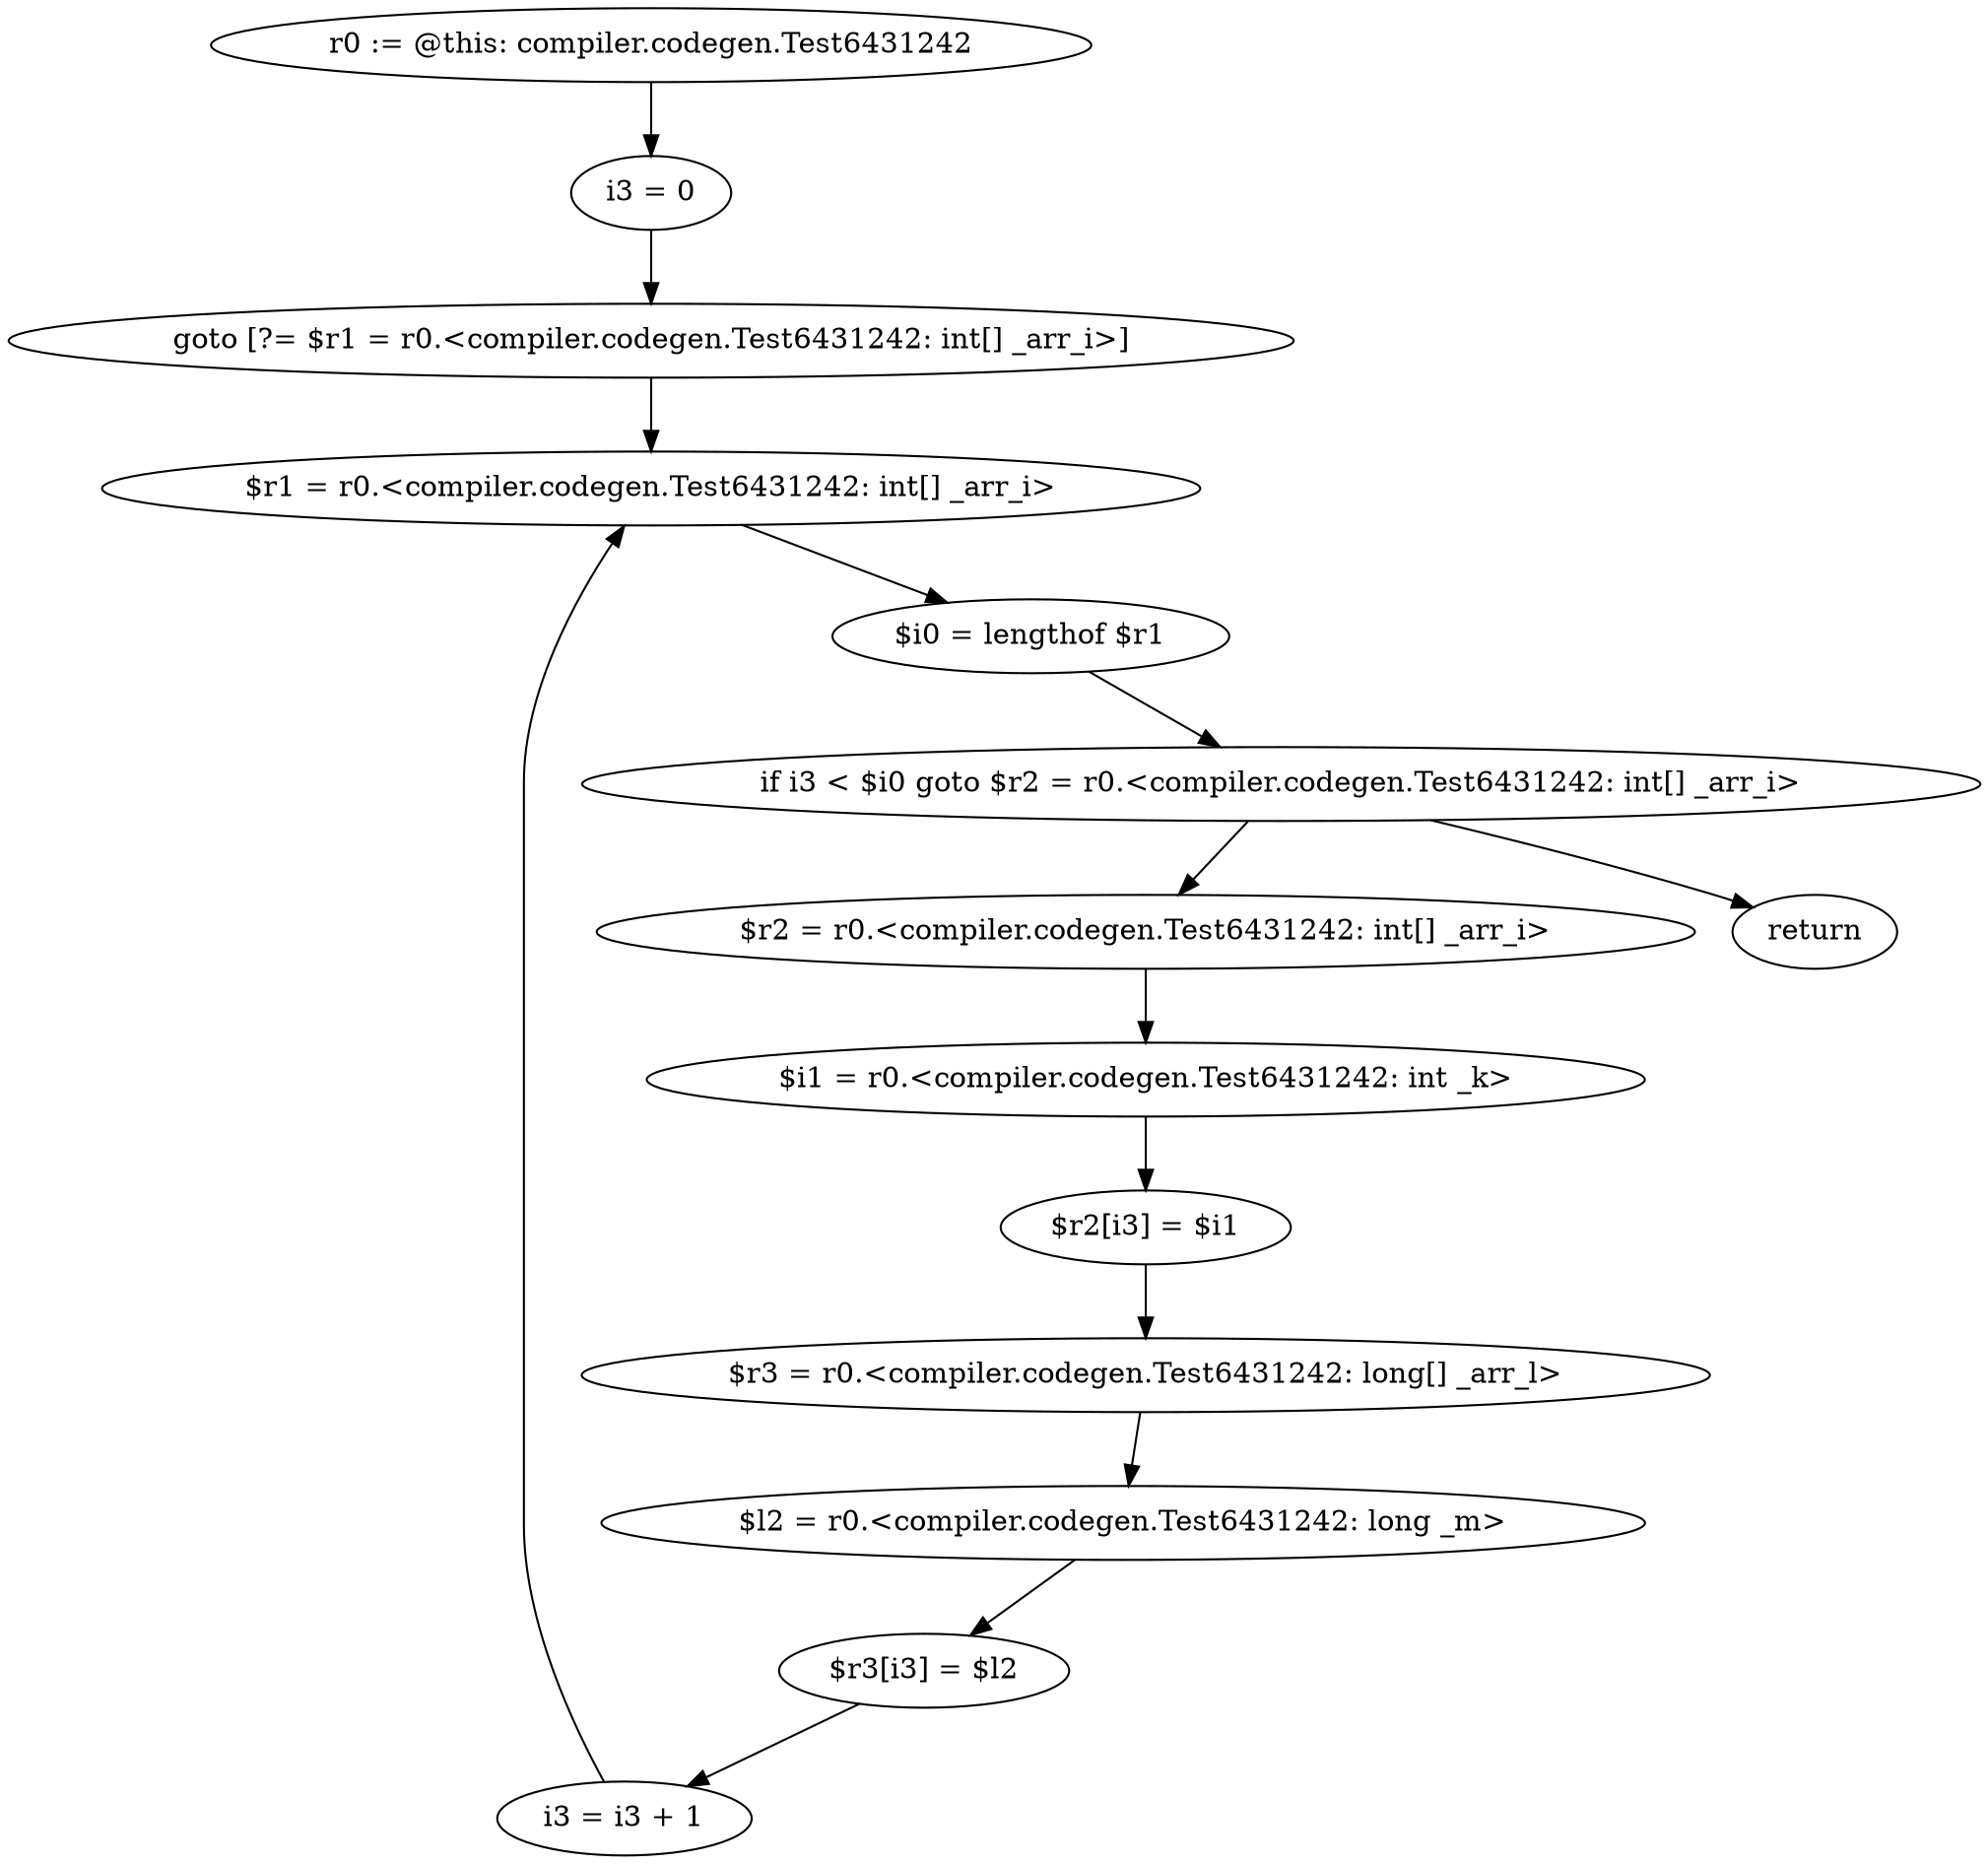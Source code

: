 digraph "unitGraph" {
    "r0 := @this: compiler.codegen.Test6431242"
    "i3 = 0"
    "goto [?= $r1 = r0.<compiler.codegen.Test6431242: int[] _arr_i>]"
    "$r2 = r0.<compiler.codegen.Test6431242: int[] _arr_i>"
    "$i1 = r0.<compiler.codegen.Test6431242: int _k>"
    "$r2[i3] = $i1"
    "$r3 = r0.<compiler.codegen.Test6431242: long[] _arr_l>"
    "$l2 = r0.<compiler.codegen.Test6431242: long _m>"
    "$r3[i3] = $l2"
    "i3 = i3 + 1"
    "$r1 = r0.<compiler.codegen.Test6431242: int[] _arr_i>"
    "$i0 = lengthof $r1"
    "if i3 < $i0 goto $r2 = r0.<compiler.codegen.Test6431242: int[] _arr_i>"
    "return"
    "r0 := @this: compiler.codegen.Test6431242"->"i3 = 0";
    "i3 = 0"->"goto [?= $r1 = r0.<compiler.codegen.Test6431242: int[] _arr_i>]";
    "goto [?= $r1 = r0.<compiler.codegen.Test6431242: int[] _arr_i>]"->"$r1 = r0.<compiler.codegen.Test6431242: int[] _arr_i>";
    "$r2 = r0.<compiler.codegen.Test6431242: int[] _arr_i>"->"$i1 = r0.<compiler.codegen.Test6431242: int _k>";
    "$i1 = r0.<compiler.codegen.Test6431242: int _k>"->"$r2[i3] = $i1";
    "$r2[i3] = $i1"->"$r3 = r0.<compiler.codegen.Test6431242: long[] _arr_l>";
    "$r3 = r0.<compiler.codegen.Test6431242: long[] _arr_l>"->"$l2 = r0.<compiler.codegen.Test6431242: long _m>";
    "$l2 = r0.<compiler.codegen.Test6431242: long _m>"->"$r3[i3] = $l2";
    "$r3[i3] = $l2"->"i3 = i3 + 1";
    "i3 = i3 + 1"->"$r1 = r0.<compiler.codegen.Test6431242: int[] _arr_i>";
    "$r1 = r0.<compiler.codegen.Test6431242: int[] _arr_i>"->"$i0 = lengthof $r1";
    "$i0 = lengthof $r1"->"if i3 < $i0 goto $r2 = r0.<compiler.codegen.Test6431242: int[] _arr_i>";
    "if i3 < $i0 goto $r2 = r0.<compiler.codegen.Test6431242: int[] _arr_i>"->"return";
    "if i3 < $i0 goto $r2 = r0.<compiler.codegen.Test6431242: int[] _arr_i>"->"$r2 = r0.<compiler.codegen.Test6431242: int[] _arr_i>";
}
